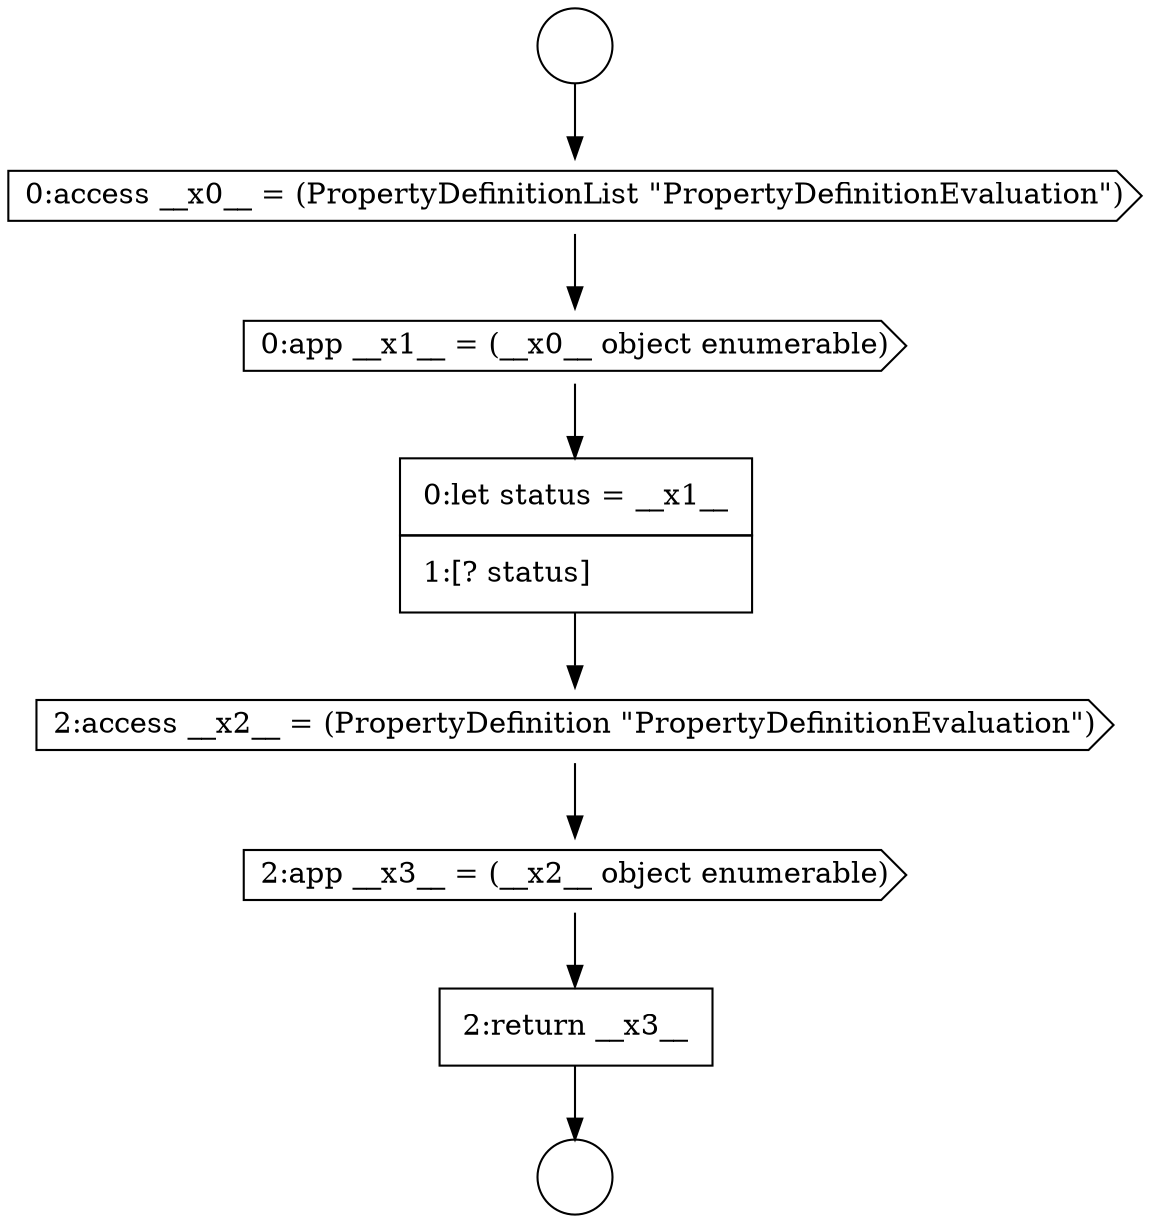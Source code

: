 digraph {
  node3485 [shape=cds, label=<<font color="black">0:access __x0__ = (PropertyDefinitionList &quot;PropertyDefinitionEvaluation&quot;)</font>> color="black" fillcolor="white" style=filled]
  node3486 [shape=cds, label=<<font color="black">0:app __x1__ = (__x0__ object enumerable)</font>> color="black" fillcolor="white" style=filled]
  node3487 [shape=none, margin=0, label=<<font color="black">
    <table border="0" cellborder="1" cellspacing="0" cellpadding="10">
      <tr><td align="left">0:let status = __x1__</td></tr>
      <tr><td align="left">1:[? status]</td></tr>
    </table>
  </font>> color="black" fillcolor="white" style=filled]
  node3483 [shape=circle label=" " color="black" fillcolor="white" style=filled]
  node3490 [shape=none, margin=0, label=<<font color="black">
    <table border="0" cellborder="1" cellspacing="0" cellpadding="10">
      <tr><td align="left">2:return __x3__</td></tr>
    </table>
  </font>> color="black" fillcolor="white" style=filled]
  node3488 [shape=cds, label=<<font color="black">2:access __x2__ = (PropertyDefinition &quot;PropertyDefinitionEvaluation&quot;)</font>> color="black" fillcolor="white" style=filled]
  node3484 [shape=circle label=" " color="black" fillcolor="white" style=filled]
  node3489 [shape=cds, label=<<font color="black">2:app __x3__ = (__x2__ object enumerable)</font>> color="black" fillcolor="white" style=filled]
  node3486 -> node3487 [ color="black"]
  node3485 -> node3486 [ color="black"]
  node3483 -> node3485 [ color="black"]
  node3488 -> node3489 [ color="black"]
  node3489 -> node3490 [ color="black"]
  node3490 -> node3484 [ color="black"]
  node3487 -> node3488 [ color="black"]
}
